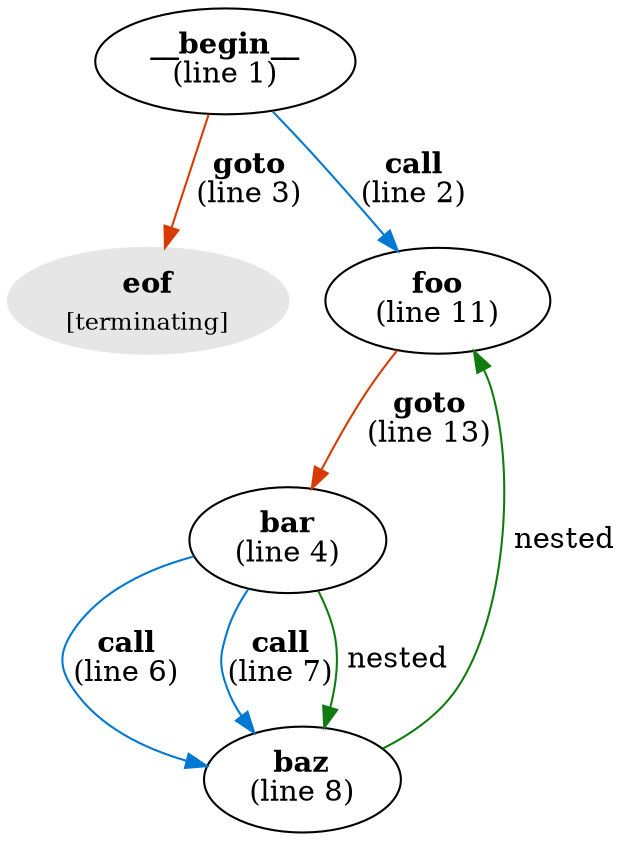 digraph g {
"__begin__" [label=<<b>__begin__</b><br/>(line 1)>]
"__begin__" -> "eof" [label=<<b>goto</b><br />(line 3)>,color="#d83b01"]
"__begin__" -> "foo" [label=<<b>call</b><br />(line 2)>,color="#0078d4"]
"bar" [label=<<b>bar</b><br/>(line 4)>]
"bar" -> "baz" [label=<<b>call</b><br />(line 6)>,color="#0078d4"]
"bar" -> "baz" [label=<<b>call</b><br />(line 7)>,color="#0078d4"]
"bar" -> "baz" [label=" nested",color="#107c10"]
"baz" [label=<<b>baz</b><br/>(line 8)>]
"baz" -> "foo" [label=" nested",color="#107c10"]
"eof" [color="#e6e6e6",style=filled,label=<<b>eof</b><br/><sub>[terminating]</sub>>]
"foo" [label=<<b>foo</b><br/>(line 11)>]
"foo" -> "bar" [label=<<b>goto</b><br />(line 13)>,color="#d83b01"]
}
